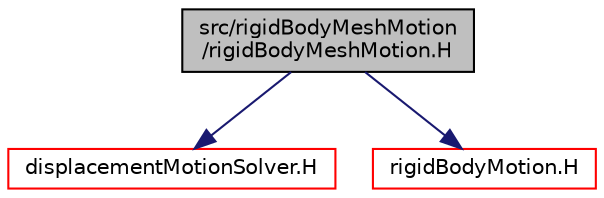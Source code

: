 digraph "src/rigidBodyMeshMotion/rigidBodyMeshMotion.H"
{
  bgcolor="transparent";
  edge [fontname="Helvetica",fontsize="10",labelfontname="Helvetica",labelfontsize="10"];
  node [fontname="Helvetica",fontsize="10",shape=record];
  Node1 [label="src/rigidBodyMeshMotion\l/rigidBodyMeshMotion.H",height=0.2,width=0.4,color="black", fillcolor="grey75", style="filled", fontcolor="black"];
  Node1 -> Node2 [color="midnightblue",fontsize="10",style="solid",fontname="Helvetica"];
  Node2 [label="displacementMotionSolver.H",height=0.2,width=0.4,color="red",URL="$a04967.html"];
  Node1 -> Node3 [color="midnightblue",fontsize="10",style="solid",fontname="Helvetica"];
  Node3 [label="rigidBodyMotion.H",height=0.2,width=0.4,color="red",URL="$a09770.html"];
}
